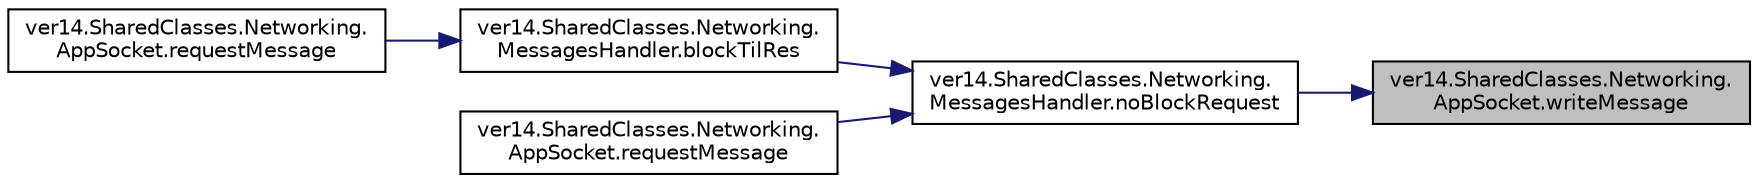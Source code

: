 digraph "ver14.SharedClasses.Networking.AppSocket.writeMessage"
{
 // LATEX_PDF_SIZE
  edge [fontname="Helvetica",fontsize="10",labelfontname="Helvetica",labelfontsize="10"];
  node [fontname="Helvetica",fontsize="10",shape=record];
  rankdir="RL";
  Node1 [label="ver14.SharedClasses.Networking.\lAppSocket.writeMessage",height=0.2,width=0.4,color="black", fillcolor="grey75", style="filled", fontcolor="black",tooltip=" "];
  Node1 -> Node2 [dir="back",color="midnightblue",fontsize="10",style="solid"];
  Node2 [label="ver14.SharedClasses.Networking.\lMessagesHandler.noBlockRequest",height=0.2,width=0.4,color="black", fillcolor="white", style="filled",URL="$classver14_1_1_shared_classes_1_1_networking_1_1_messages_handler.html#a4254933c1afde5c63390e5cd89c278c0",tooltip=" "];
  Node2 -> Node3 [dir="back",color="midnightblue",fontsize="10",style="solid"];
  Node3 [label="ver14.SharedClasses.Networking.\lMessagesHandler.blockTilRes",height=0.2,width=0.4,color="black", fillcolor="white", style="filled",URL="$classver14_1_1_shared_classes_1_1_networking_1_1_messages_handler.html#a322717de420870a7e3e216afeedafee3",tooltip=" "];
  Node3 -> Node4 [dir="back",color="midnightblue",fontsize="10",style="solid"];
  Node4 [label="ver14.SharedClasses.Networking.\lAppSocket.requestMessage",height=0.2,width=0.4,color="black", fillcolor="white", style="filled",URL="$classver14_1_1_shared_classes_1_1_networking_1_1_app_socket.html#a8c85c45621e0fd21ff99dca6dd67160f",tooltip=" "];
  Node2 -> Node5 [dir="back",color="midnightblue",fontsize="10",style="solid"];
  Node5 [label="ver14.SharedClasses.Networking.\lAppSocket.requestMessage",height=0.2,width=0.4,color="black", fillcolor="white", style="filled",URL="$classver14_1_1_shared_classes_1_1_networking_1_1_app_socket.html#aea78a70af57035a823d1bfc6ed34d4df",tooltip=" "];
}
